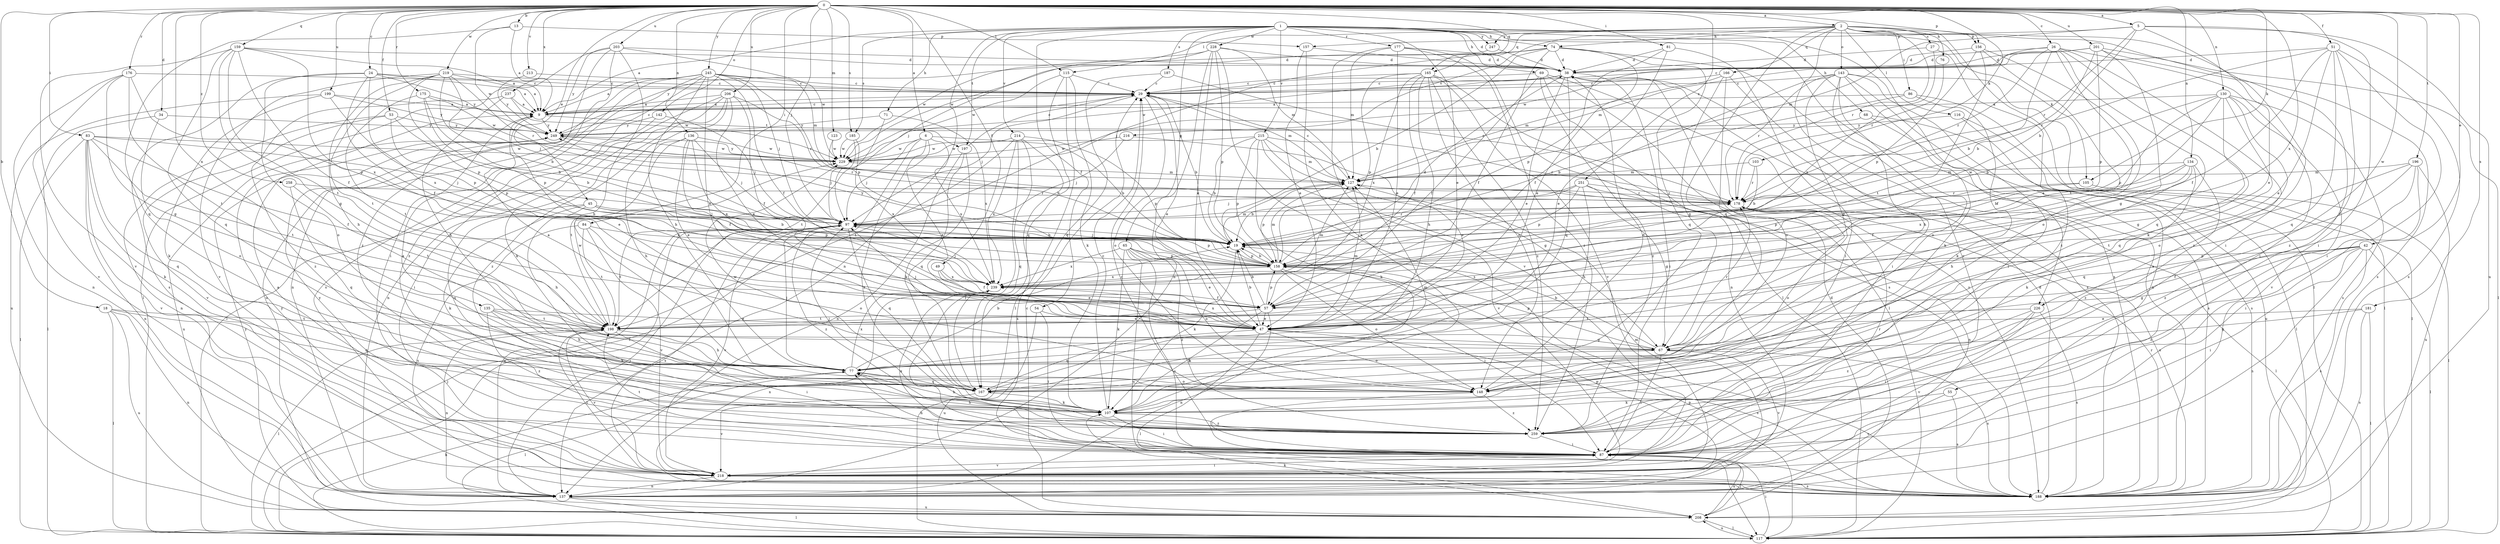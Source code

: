strict digraph  {
0;
1;
2;
5;
6;
9;
13;
18;
19;
24;
26;
27;
29;
34;
38;
42;
45;
47;
49;
51;
53;
54;
55;
57;
65;
67;
68;
69;
71;
74;
76;
77;
81;
83;
84;
86;
87;
97;
103;
105;
107;
115;
116;
117;
123;
127;
130;
134;
135;
136;
137;
142;
143;
148;
156;
157;
158;
159;
165;
166;
167;
175;
176;
177;
178;
181;
185;
187;
188;
196;
197;
198;
199;
201;
203;
206;
208;
213;
214;
215;
216;
218;
219;
226;
228;
229;
237;
239;
245;
247;
249;
251;
258;
259;
0 -> 2  [label=a];
0 -> 5  [label=a];
0 -> 6  [label=a];
0 -> 13  [label=b];
0 -> 18  [label=b];
0 -> 24  [label=c];
0 -> 26  [label=c];
0 -> 34  [label=d];
0 -> 42  [label=e];
0 -> 45  [label=e];
0 -> 49  [label=f];
0 -> 51  [label=f];
0 -> 53  [label=f];
0 -> 81  [label=i];
0 -> 83  [label=i];
0 -> 84  [label=i];
0 -> 97  [label=j];
0 -> 103  [label=k];
0 -> 105  [label=k];
0 -> 115  [label=l];
0 -> 123  [label=m];
0 -> 130  [label=n];
0 -> 134  [label=n];
0 -> 135  [label=n];
0 -> 136  [label=n];
0 -> 142  [label=o];
0 -> 156  [label=p];
0 -> 159  [label=q];
0 -> 165  [label=q];
0 -> 175  [label=r];
0 -> 176  [label=r];
0 -> 181  [label=s];
0 -> 185  [label=s];
0 -> 196  [label=t];
0 -> 199  [label=u];
0 -> 201  [label=u];
0 -> 203  [label=u];
0 -> 206  [label=u];
0 -> 213  [label=v];
0 -> 219  [label=w];
0 -> 226  [label=w];
0 -> 237  [label=x];
0 -> 239  [label=x];
0 -> 245  [label=y];
0 -> 251  [label=z];
0 -> 258  [label=z];
1 -> 9  [label=a];
1 -> 38  [label=d];
1 -> 47  [label=e];
1 -> 54  [label=f];
1 -> 65  [label=g];
1 -> 68  [label=h];
1 -> 69  [label=h];
1 -> 71  [label=h];
1 -> 74  [label=h];
1 -> 105  [label=k];
1 -> 137  [label=n];
1 -> 177  [label=r];
1 -> 185  [label=s];
1 -> 187  [label=s];
1 -> 188  [label=s];
1 -> 197  [label=t];
1 -> 214  [label=v];
1 -> 215  [label=v];
1 -> 226  [label=w];
1 -> 228  [label=w];
1 -> 247  [label=y];
2 -> 27  [label=c];
2 -> 55  [label=f];
2 -> 74  [label=h];
2 -> 76  [label=h];
2 -> 86  [label=i];
2 -> 87  [label=i];
2 -> 115  [label=l];
2 -> 116  [label=l];
2 -> 117  [label=l];
2 -> 143  [label=o];
2 -> 156  [label=p];
2 -> 165  [label=q];
2 -> 166  [label=q];
2 -> 167  [label=q];
2 -> 178  [label=r];
2 -> 216  [label=v];
2 -> 218  [label=v];
2 -> 247  [label=y];
5 -> 19  [label=b];
5 -> 47  [label=e];
5 -> 87  [label=i];
5 -> 127  [label=m];
5 -> 157  [label=p];
5 -> 178  [label=r];
5 -> 208  [label=u];
6 -> 19  [label=b];
6 -> 47  [label=e];
6 -> 97  [label=j];
6 -> 117  [label=l];
6 -> 229  [label=w];
6 -> 239  [label=x];
6 -> 259  [label=z];
9 -> 29  [label=c];
9 -> 47  [label=e];
9 -> 197  [label=t];
9 -> 249  [label=y];
13 -> 9  [label=a];
13 -> 157  [label=p];
13 -> 167  [label=q];
13 -> 229  [label=w];
18 -> 117  [label=l];
18 -> 137  [label=n];
18 -> 167  [label=q];
18 -> 198  [label=t];
18 -> 208  [label=u];
19 -> 97  [label=j];
19 -> 107  [label=k];
19 -> 127  [label=m];
19 -> 158  [label=p];
19 -> 249  [label=y];
24 -> 9  [label=a];
24 -> 29  [label=c];
24 -> 57  [label=f];
24 -> 148  [label=o];
24 -> 188  [label=s];
24 -> 239  [label=x];
24 -> 249  [label=y];
26 -> 19  [label=b];
26 -> 38  [label=d];
26 -> 87  [label=i];
26 -> 107  [label=k];
26 -> 167  [label=q];
26 -> 178  [label=r];
26 -> 198  [label=t];
26 -> 229  [label=w];
26 -> 259  [label=z];
27 -> 38  [label=d];
27 -> 239  [label=x];
27 -> 259  [label=z];
29 -> 9  [label=a];
29 -> 19  [label=b];
29 -> 47  [label=e];
29 -> 97  [label=j];
29 -> 127  [label=m];
29 -> 148  [label=o];
34 -> 117  [label=l];
34 -> 148  [label=o];
34 -> 249  [label=y];
38 -> 29  [label=c];
38 -> 47  [label=e];
38 -> 87  [label=i];
38 -> 167  [label=q];
38 -> 188  [label=s];
38 -> 229  [label=w];
42 -> 57  [label=f];
42 -> 67  [label=g];
42 -> 87  [label=i];
42 -> 117  [label=l];
42 -> 137  [label=n];
42 -> 158  [label=p];
42 -> 188  [label=s];
42 -> 259  [label=z];
45 -> 19  [label=b];
45 -> 77  [label=h];
45 -> 97  [label=j];
45 -> 107  [label=k];
45 -> 158  [label=p];
45 -> 167  [label=q];
47 -> 19  [label=b];
47 -> 67  [label=g];
47 -> 97  [label=j];
47 -> 117  [label=l];
47 -> 127  [label=m];
47 -> 148  [label=o];
47 -> 167  [label=q];
47 -> 188  [label=s];
47 -> 239  [label=x];
49 -> 47  [label=e];
49 -> 57  [label=f];
49 -> 239  [label=x];
51 -> 38  [label=d];
51 -> 47  [label=e];
51 -> 57  [label=f];
51 -> 87  [label=i];
51 -> 167  [label=q];
51 -> 178  [label=r];
51 -> 188  [label=s];
51 -> 259  [label=z];
53 -> 19  [label=b];
53 -> 137  [label=n];
53 -> 158  [label=p];
53 -> 218  [label=v];
53 -> 249  [label=y];
54 -> 47  [label=e];
54 -> 87  [label=i];
54 -> 208  [label=u];
55 -> 107  [label=k];
55 -> 188  [label=s];
55 -> 218  [label=v];
57 -> 19  [label=b];
57 -> 47  [label=e];
57 -> 107  [label=k];
57 -> 137  [label=n];
57 -> 158  [label=p];
57 -> 198  [label=t];
65 -> 47  [label=e];
65 -> 107  [label=k];
65 -> 148  [label=o];
65 -> 158  [label=p];
65 -> 188  [label=s];
65 -> 208  [label=u];
65 -> 239  [label=x];
65 -> 259  [label=z];
67 -> 9  [label=a];
67 -> 19  [label=b];
67 -> 77  [label=h];
67 -> 87  [label=i];
67 -> 158  [label=p];
67 -> 178  [label=r];
67 -> 188  [label=s];
67 -> 218  [label=v];
68 -> 117  [label=l];
68 -> 188  [label=s];
68 -> 249  [label=y];
69 -> 29  [label=c];
69 -> 57  [label=f];
69 -> 117  [label=l];
69 -> 137  [label=n];
69 -> 188  [label=s];
69 -> 259  [label=z];
71 -> 198  [label=t];
71 -> 239  [label=x];
71 -> 249  [label=y];
74 -> 19  [label=b];
74 -> 38  [label=d];
74 -> 47  [label=e];
74 -> 57  [label=f];
74 -> 97  [label=j];
74 -> 167  [label=q];
74 -> 188  [label=s];
74 -> 229  [label=w];
76 -> 178  [label=r];
77 -> 19  [label=b];
77 -> 97  [label=j];
77 -> 117  [label=l];
77 -> 148  [label=o];
77 -> 167  [label=q];
77 -> 239  [label=x];
81 -> 38  [label=d];
81 -> 57  [label=f];
81 -> 87  [label=i];
81 -> 158  [label=p];
83 -> 57  [label=f];
83 -> 97  [label=j];
83 -> 107  [label=k];
83 -> 117  [label=l];
83 -> 137  [label=n];
83 -> 167  [label=q];
83 -> 198  [label=t];
83 -> 218  [label=v];
83 -> 229  [label=w];
84 -> 19  [label=b];
84 -> 148  [label=o];
84 -> 188  [label=s];
84 -> 198  [label=t];
84 -> 218  [label=v];
86 -> 9  [label=a];
86 -> 19  [label=b];
86 -> 107  [label=k];
86 -> 117  [label=l];
87 -> 9  [label=a];
87 -> 29  [label=c];
87 -> 77  [label=h];
87 -> 178  [label=r];
87 -> 198  [label=t];
87 -> 208  [label=u];
87 -> 218  [label=v];
87 -> 239  [label=x];
87 -> 249  [label=y];
97 -> 19  [label=b];
97 -> 137  [label=n];
97 -> 158  [label=p];
97 -> 167  [label=q];
97 -> 178  [label=r];
97 -> 188  [label=s];
97 -> 198  [label=t];
97 -> 218  [label=v];
97 -> 259  [label=z];
103 -> 19  [label=b];
103 -> 127  [label=m];
103 -> 178  [label=r];
105 -> 117  [label=l];
105 -> 158  [label=p];
105 -> 178  [label=r];
107 -> 29  [label=c];
107 -> 77  [label=h];
107 -> 87  [label=i];
107 -> 97  [label=j];
107 -> 259  [label=z];
115 -> 29  [label=c];
115 -> 107  [label=k];
115 -> 117  [label=l];
115 -> 167  [label=q];
115 -> 229  [label=w];
116 -> 188  [label=s];
116 -> 208  [label=u];
116 -> 249  [label=y];
117 -> 77  [label=h];
117 -> 87  [label=i];
117 -> 97  [label=j];
117 -> 158  [label=p];
117 -> 208  [label=u];
123 -> 19  [label=b];
123 -> 229  [label=w];
127 -> 29  [label=c];
127 -> 158  [label=p];
127 -> 178  [label=r];
130 -> 9  [label=a];
130 -> 19  [label=b];
130 -> 57  [label=f];
130 -> 67  [label=g];
130 -> 148  [label=o];
130 -> 158  [label=p];
130 -> 167  [label=q];
130 -> 188  [label=s];
130 -> 218  [label=v];
134 -> 19  [label=b];
134 -> 57  [label=f];
134 -> 77  [label=h];
134 -> 107  [label=k];
134 -> 127  [label=m];
134 -> 239  [label=x];
134 -> 259  [label=z];
135 -> 47  [label=e];
135 -> 77  [label=h];
135 -> 107  [label=k];
135 -> 198  [label=t];
135 -> 259  [label=z];
136 -> 47  [label=e];
136 -> 57  [label=f];
136 -> 77  [label=h];
136 -> 97  [label=j];
136 -> 198  [label=t];
136 -> 229  [label=w];
136 -> 239  [label=x];
137 -> 97  [label=j];
137 -> 117  [label=l];
137 -> 127  [label=m];
137 -> 158  [label=p];
137 -> 208  [label=u];
142 -> 87  [label=i];
142 -> 97  [label=j];
142 -> 249  [label=y];
143 -> 29  [label=c];
143 -> 47  [label=e];
143 -> 67  [label=g];
143 -> 77  [label=h];
143 -> 87  [label=i];
143 -> 107  [label=k];
143 -> 117  [label=l];
143 -> 137  [label=n];
143 -> 148  [label=o];
143 -> 178  [label=r];
148 -> 9  [label=a];
148 -> 38  [label=d];
148 -> 87  [label=i];
148 -> 259  [label=z];
156 -> 38  [label=d];
156 -> 47  [label=e];
156 -> 148  [label=o];
156 -> 158  [label=p];
156 -> 198  [label=t];
157 -> 38  [label=d];
157 -> 47  [label=e];
157 -> 107  [label=k];
158 -> 19  [label=b];
158 -> 38  [label=d];
158 -> 87  [label=i];
158 -> 127  [label=m];
158 -> 148  [label=o];
158 -> 239  [label=x];
159 -> 9  [label=a];
159 -> 38  [label=d];
159 -> 57  [label=f];
159 -> 67  [label=g];
159 -> 167  [label=q];
159 -> 198  [label=t];
159 -> 218  [label=v];
159 -> 239  [label=x];
165 -> 29  [label=c];
165 -> 57  [label=f];
165 -> 77  [label=h];
165 -> 148  [label=o];
165 -> 158  [label=p];
165 -> 188  [label=s];
165 -> 218  [label=v];
165 -> 239  [label=x];
165 -> 259  [label=z];
166 -> 29  [label=c];
166 -> 67  [label=g];
166 -> 87  [label=i];
166 -> 127  [label=m];
166 -> 148  [label=o];
167 -> 107  [label=k];
167 -> 127  [label=m];
167 -> 218  [label=v];
167 -> 229  [label=w];
175 -> 9  [label=a];
175 -> 19  [label=b];
175 -> 158  [label=p];
175 -> 198  [label=t];
175 -> 229  [label=w];
176 -> 29  [label=c];
176 -> 67  [label=g];
176 -> 137  [label=n];
176 -> 158  [label=p];
176 -> 198  [label=t];
176 -> 218  [label=v];
177 -> 38  [label=d];
177 -> 47  [label=e];
177 -> 117  [label=l];
177 -> 127  [label=m];
177 -> 218  [label=v];
177 -> 259  [label=z];
178 -> 97  [label=j];
178 -> 117  [label=l];
178 -> 148  [label=o];
178 -> 188  [label=s];
181 -> 47  [label=e];
181 -> 67  [label=g];
181 -> 117  [label=l];
181 -> 188  [label=s];
185 -> 97  [label=j];
185 -> 229  [label=w];
185 -> 239  [label=x];
187 -> 29  [label=c];
187 -> 167  [label=q];
187 -> 178  [label=r];
188 -> 38  [label=d];
188 -> 178  [label=r];
188 -> 239  [label=x];
196 -> 87  [label=i];
196 -> 127  [label=m];
196 -> 167  [label=q];
196 -> 198  [label=t];
196 -> 208  [label=u];
196 -> 259  [label=z];
197 -> 29  [label=c];
197 -> 107  [label=k];
197 -> 137  [label=n];
197 -> 167  [label=q];
198 -> 77  [label=h];
198 -> 87  [label=i];
198 -> 117  [label=l];
198 -> 137  [label=n];
198 -> 218  [label=v];
198 -> 229  [label=w];
199 -> 9  [label=a];
199 -> 107  [label=k];
199 -> 158  [label=p];
199 -> 208  [label=u];
199 -> 249  [label=y];
201 -> 19  [label=b];
201 -> 29  [label=c];
201 -> 38  [label=d];
201 -> 67  [label=g];
201 -> 117  [label=l];
201 -> 127  [label=m];
201 -> 158  [label=p];
201 -> 188  [label=s];
203 -> 38  [label=d];
203 -> 77  [label=h];
203 -> 87  [label=i];
203 -> 117  [label=l];
203 -> 229  [label=w];
203 -> 249  [label=y];
203 -> 259  [label=z];
206 -> 9  [label=a];
206 -> 47  [label=e];
206 -> 57  [label=f];
206 -> 107  [label=k];
206 -> 117  [label=l];
206 -> 137  [label=n];
206 -> 178  [label=r];
206 -> 259  [label=z];
208 -> 29  [label=c];
208 -> 38  [label=d];
208 -> 87  [label=i];
208 -> 107  [label=k];
208 -> 117  [label=l];
208 -> 249  [label=y];
213 -> 29  [label=c];
213 -> 249  [label=y];
214 -> 87  [label=i];
214 -> 158  [label=p];
214 -> 167  [label=q];
214 -> 188  [label=s];
214 -> 198  [label=t];
214 -> 229  [label=w];
214 -> 239  [label=x];
215 -> 19  [label=b];
215 -> 67  [label=g];
215 -> 107  [label=k];
215 -> 127  [label=m];
215 -> 158  [label=p];
215 -> 178  [label=r];
215 -> 218  [label=v];
215 -> 229  [label=w];
216 -> 47  [label=e];
216 -> 97  [label=j];
216 -> 229  [label=w];
218 -> 87  [label=i];
218 -> 137  [label=n];
218 -> 188  [label=s];
218 -> 198  [label=t];
218 -> 249  [label=y];
219 -> 9  [label=a];
219 -> 19  [label=b];
219 -> 29  [label=c];
219 -> 77  [label=h];
219 -> 97  [label=j];
219 -> 158  [label=p];
219 -> 178  [label=r];
219 -> 198  [label=t];
219 -> 218  [label=v];
226 -> 87  [label=i];
226 -> 188  [label=s];
226 -> 198  [label=t];
226 -> 218  [label=v];
226 -> 259  [label=z];
228 -> 38  [label=d];
228 -> 47  [label=e];
228 -> 97  [label=j];
228 -> 127  [label=m];
228 -> 137  [label=n];
228 -> 158  [label=p];
228 -> 188  [label=s];
228 -> 229  [label=w];
229 -> 127  [label=m];
229 -> 249  [label=y];
237 -> 9  [label=a];
237 -> 77  [label=h];
237 -> 229  [label=w];
237 -> 259  [label=z];
239 -> 57  [label=f];
239 -> 97  [label=j];
239 -> 127  [label=m];
245 -> 9  [label=a];
245 -> 29  [label=c];
245 -> 47  [label=e];
245 -> 57  [label=f];
245 -> 77  [label=h];
245 -> 97  [label=j];
245 -> 127  [label=m];
245 -> 137  [label=n];
245 -> 158  [label=p];
245 -> 188  [label=s];
245 -> 208  [label=u];
245 -> 259  [label=z];
247 -> 38  [label=d];
247 -> 249  [label=y];
249 -> 29  [label=c];
249 -> 178  [label=r];
249 -> 208  [label=u];
249 -> 229  [label=w];
251 -> 19  [label=b];
251 -> 67  [label=g];
251 -> 77  [label=h];
251 -> 97  [label=j];
251 -> 137  [label=n];
251 -> 158  [label=p];
251 -> 178  [label=r];
258 -> 167  [label=q];
258 -> 178  [label=r];
258 -> 198  [label=t];
259 -> 77  [label=h];
259 -> 87  [label=i];
}
